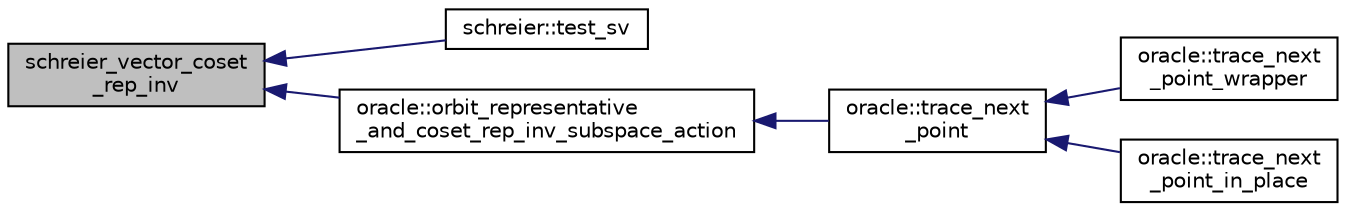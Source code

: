 digraph "schreier_vector_coset_rep_inv"
{
  edge [fontname="Helvetica",fontsize="10",labelfontname="Helvetica",labelfontsize="10"];
  node [fontname="Helvetica",fontsize="10",shape=record];
  rankdir="LR";
  Node45 [label="schreier_vector_coset\l_rep_inv",height=0.2,width=0.4,color="black", fillcolor="grey75", style="filled", fontcolor="black"];
  Node45 -> Node46 [dir="back",color="midnightblue",fontsize="10",style="solid",fontname="Helvetica"];
  Node46 [label="schreier::test_sv",height=0.2,width=0.4,color="black", fillcolor="white", style="filled",URL="$d3/dd6/classschreier.html#a3126deca325fbd23f1b7f03a1ef89dae"];
  Node45 -> Node47 [dir="back",color="midnightblue",fontsize="10",style="solid",fontname="Helvetica"];
  Node47 [label="oracle::orbit_representative\l_and_coset_rep_inv_subspace_action",height=0.2,width=0.4,color="black", fillcolor="white", style="filled",URL="$d7/da7/classoracle.html#a5a4d27cde89e99450305410536b51915"];
  Node47 -> Node48 [dir="back",color="midnightblue",fontsize="10",style="solid",fontname="Helvetica"];
  Node48 [label="oracle::trace_next\l_point",height=0.2,width=0.4,color="black", fillcolor="white", style="filled",URL="$d7/da7/classoracle.html#ae86c3f9d4b95b5a6e88ee0959942ecde"];
  Node48 -> Node49 [dir="back",color="midnightblue",fontsize="10",style="solid",fontname="Helvetica"];
  Node49 [label="oracle::trace_next\l_point_wrapper",height=0.2,width=0.4,color="black", fillcolor="white", style="filled",URL="$d7/da7/classoracle.html#a33e1e9e4dde6fbecd7ae858576a7132f"];
  Node48 -> Node50 [dir="back",color="midnightblue",fontsize="10",style="solid",fontname="Helvetica"];
  Node50 [label="oracle::trace_next\l_point_in_place",height=0.2,width=0.4,color="black", fillcolor="white", style="filled",URL="$d7/da7/classoracle.html#a4dbea33418d5c0f550a960a5c83194a5"];
}
